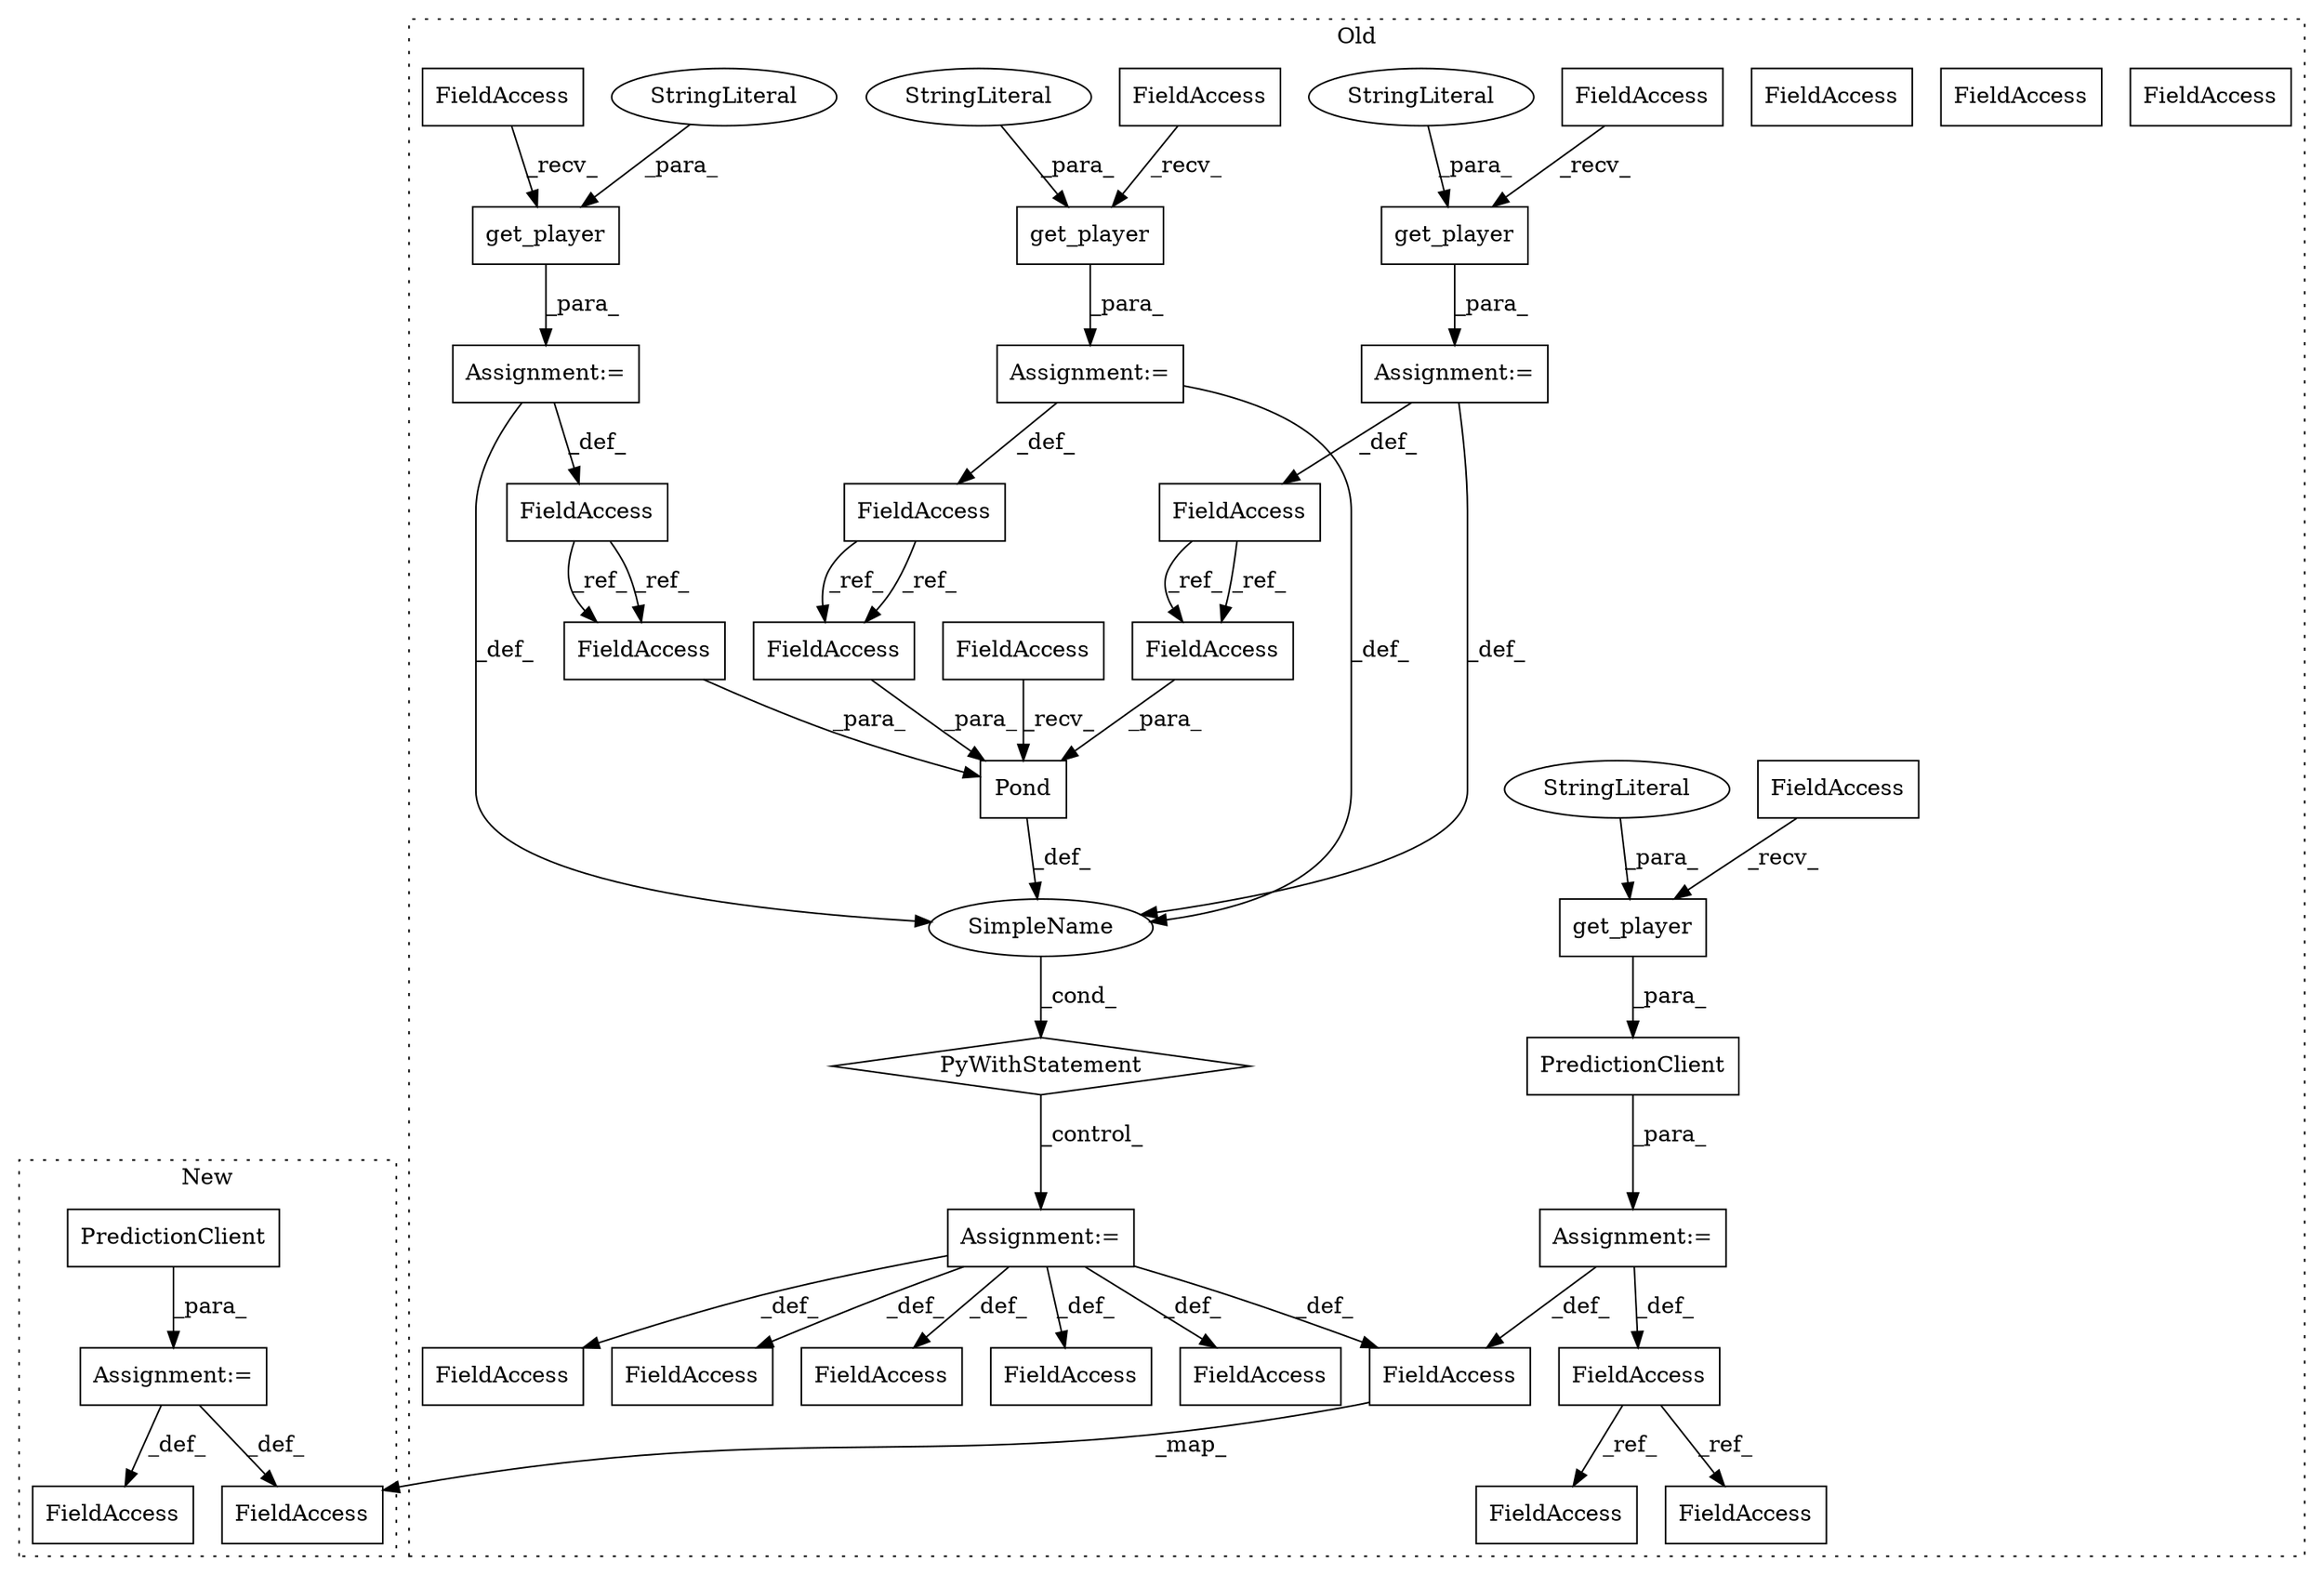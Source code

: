 digraph G {
subgraph cluster0 {
1 [label="get_player" a="32" s="7496,7526" l="11,1" shape="box"];
3 [label="PredictionClient" a="32" s="7472,7527" l="17,1" shape="box"];
5 [label="FieldAccess" a="22" s="7454" l="17" shape="box"];
6 [label="FieldAccess" a="22" s="8875" l="17" shape="box"];
7 [label="FieldAccess" a="22" s="7489" l="6" shape="box"];
8 [label="FieldAccess" a="22" s="7987" l="17" shape="box"];
9 [label="Assignment:=" a="7" s="7471" l="1" shape="box"];
10 [label="StringLiteral" a="45" s="7507" l="19" shape="ellipse"];
12 [label="FieldAccess" a="22" s="8842" l="13" shape="box"];
14 [label="Assignment:=" a="7" s="7787" l="4" shape="box"];
15 [label="Pond" a="32" s="7708,7744" l="5,1" shape="box"];
16 [label="SimpleName" a="42" s="" l="" shape="ellipse"];
17 [label="PyWithStatement" a="104" s="7676,7745" l="10,2" shape="diamond"];
18 [label="FieldAccess" a="22" s="8404" l="6" shape="box"];
19 [label="FieldAccess" a="22" s="7686" l="21" shape="box"];
20 [label="FieldAccess" a="22" s="8510" l="6" shape="box"];
21 [label="FieldAccess" a="22" s="8565" l="6" shape="box"];
22 [label="FieldAccess" a="22" s="7721" l="7" shape="box"];
23 [label="FieldAccess" a="22" s="7576" l="7" shape="box"];
24 [label="FieldAccess" a="22" s="7729" l="15" shape="box"];
25 [label="FieldAccess" a="22" s="7534" l="7" shape="box"];
26 [label="FieldAccess" a="22" s="7713" l="7" shape="box"];
27 [label="FieldAccess" a="22" s="7618" l="15" shape="box"];
28 [label="get_player" a="32" s="7549,7569" l="11,1" shape="box"];
29 [label="FieldAccess" a="22" s="7542" l="6" shape="box"];
30 [label="get_player" a="32" s="7641,7669" l="11,1" shape="box"];
31 [label="FieldAccess" a="22" s="7634" l="6" shape="box"];
32 [label="get_player" a="32" s="7591,7611" l="11,1" shape="box"];
33 [label="FieldAccess" a="22" s="7584" l="6" shape="box"];
34 [label="Assignment:=" a="7" s="7633" l="1" shape="box"];
35 [label="StringLiteral" a="45" s="7652" l="17" shape="ellipse"];
36 [label="StringLiteral" a="45" s="7602" l="9" shape="ellipse"];
37 [label="Assignment:=" a="7" s="7583" l="1" shape="box"];
38 [label="StringLiteral" a="45" s="7560" l="9" shape="ellipse"];
39 [label="Assignment:=" a="7" s="7541" l="1" shape="box"];
40 [label="FieldAccess" a="22" s="8794" l="6" shape="box"];
41 [label="FieldAccess" a="22" s="8746" l="6" shape="box"];
42 [label="FieldAccess" a="22" s="7729" l="15" shape="box"];
43 [label="FieldAccess" a="22" s="7713" l="7" shape="box"];
44 [label="FieldAccess" a="22" s="7721" l="7" shape="box"];
label = "Old";
style="dotted";
}
subgraph cluster1 {
2 [label="PredictionClient" a="32" s="7815" l="18" shape="box"];
4 [label="FieldAccess" a="22" s="7797" l="17" shape="box"];
11 [label="Assignment:=" a="7" s="7814" l="1" shape="box"];
13 [label="FieldAccess" a="22" s="8930" l="13" shape="box"];
label = "New";
style="dotted";
}
1 -> 3 [label="_para_"];
2 -> 11 [label="_para_"];
3 -> 9 [label="_para_"];
5 -> 6 [label="_ref_"];
5 -> 8 [label="_ref_"];
7 -> 1 [label="_recv_"];
9 -> 12 [label="_def_"];
9 -> 5 [label="_def_"];
10 -> 1 [label="_para_"];
11 -> 4 [label="_def_"];
11 -> 13 [label="_def_"];
12 -> 13 [label="_map_"];
14 -> 18 [label="_def_"];
14 -> 21 [label="_def_"];
14 -> 20 [label="_def_"];
14 -> 12 [label="_def_"];
14 -> 41 [label="_def_"];
14 -> 40 [label="_def_"];
15 -> 16 [label="_def_"];
16 -> 17 [label="_cond_"];
17 -> 14 [label="_control_"];
19 -> 15 [label="_recv_"];
23 -> 44 [label="_ref_"];
23 -> 44 [label="_ref_"];
25 -> 43 [label="_ref_"];
25 -> 43 [label="_ref_"];
27 -> 42 [label="_ref_"];
27 -> 42 [label="_ref_"];
28 -> 39 [label="_para_"];
29 -> 28 [label="_recv_"];
30 -> 34 [label="_para_"];
31 -> 30 [label="_recv_"];
32 -> 37 [label="_para_"];
33 -> 32 [label="_recv_"];
34 -> 27 [label="_def_"];
34 -> 16 [label="_def_"];
35 -> 30 [label="_para_"];
36 -> 32 [label="_para_"];
37 -> 16 [label="_def_"];
37 -> 23 [label="_def_"];
38 -> 28 [label="_para_"];
39 -> 16 [label="_def_"];
39 -> 25 [label="_def_"];
42 -> 15 [label="_para_"];
43 -> 15 [label="_para_"];
44 -> 15 [label="_para_"];
}